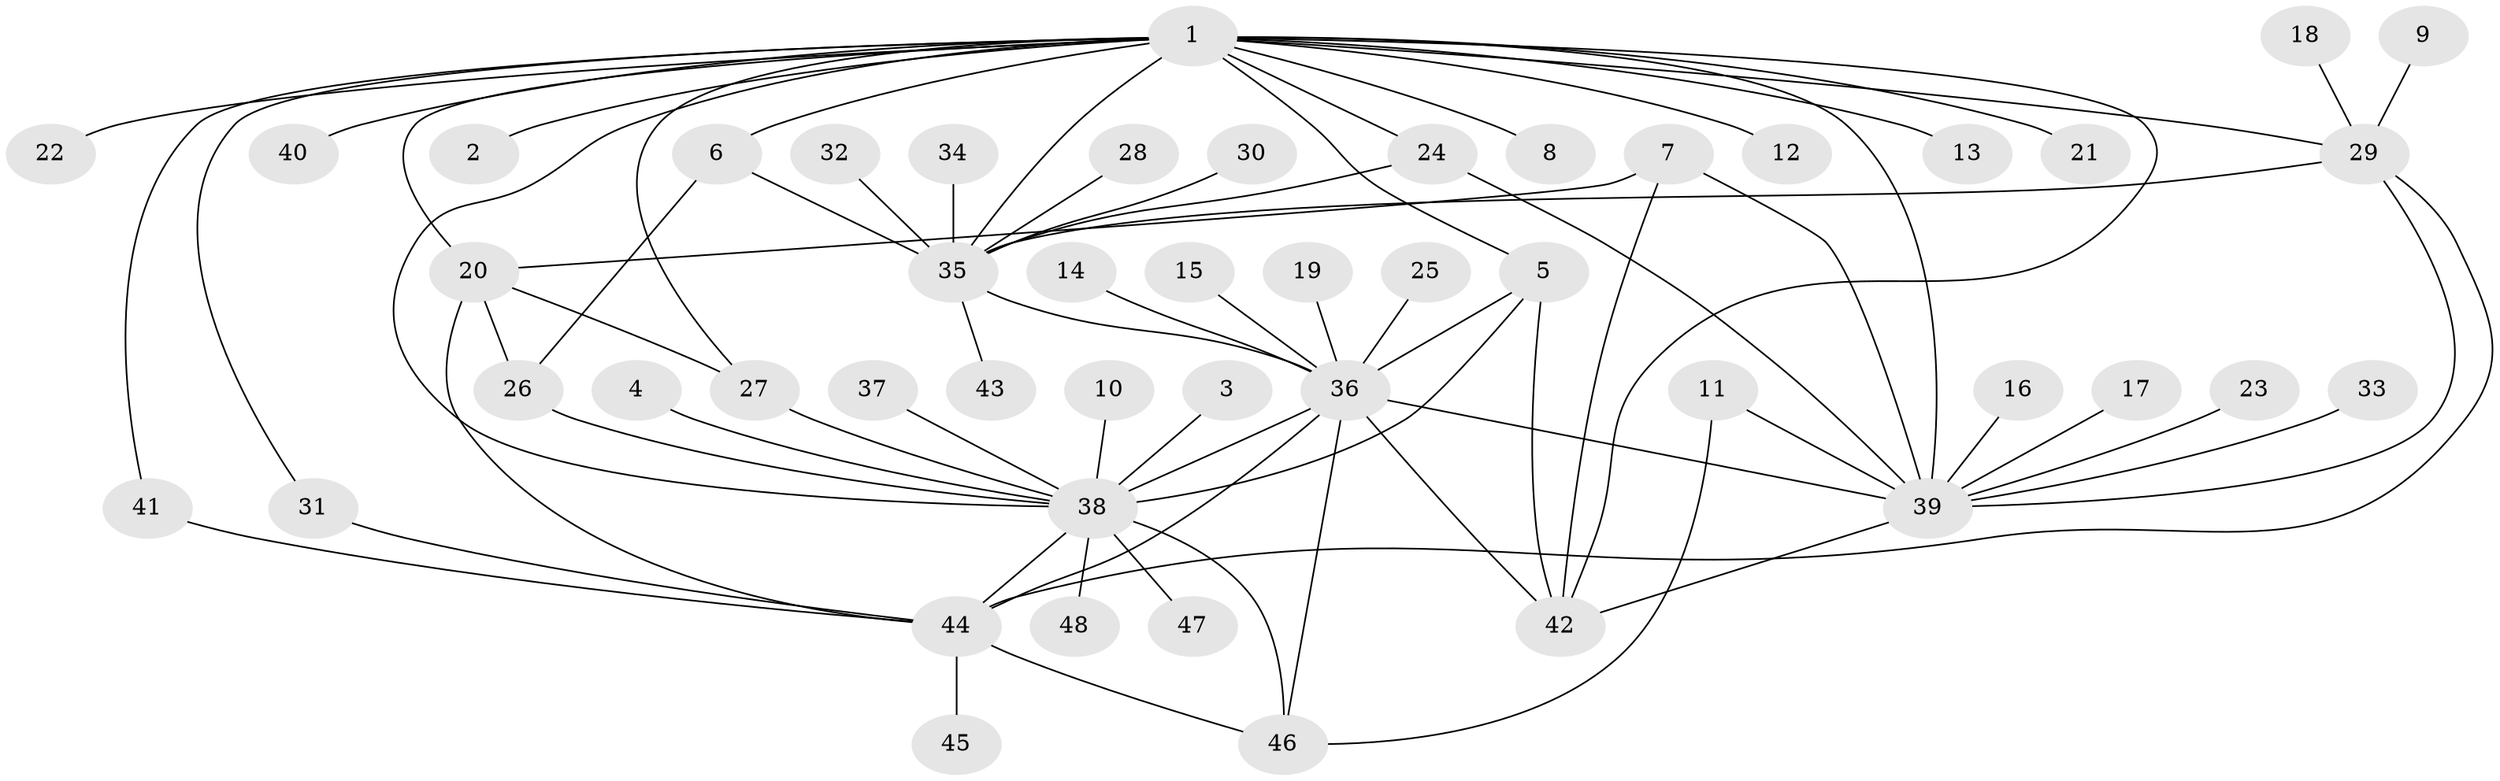 // original degree distribution, {5: 0.01098901098901099, 15: 0.01098901098901099, 13: 0.01098901098901099, 9: 0.01098901098901099, 3: 0.13186813186813187, 4: 0.054945054945054944, 2: 0.2087912087912088, 1: 0.4945054945054945, 8: 0.01098901098901099, 7: 0.02197802197802198, 12: 0.02197802197802198, 11: 0.01098901098901099}
// Generated by graph-tools (version 1.1) at 2025/25/03/09/25 03:25:57]
// undirected, 48 vertices, 73 edges
graph export_dot {
graph [start="1"]
  node [color=gray90,style=filled];
  1;
  2;
  3;
  4;
  5;
  6;
  7;
  8;
  9;
  10;
  11;
  12;
  13;
  14;
  15;
  16;
  17;
  18;
  19;
  20;
  21;
  22;
  23;
  24;
  25;
  26;
  27;
  28;
  29;
  30;
  31;
  32;
  33;
  34;
  35;
  36;
  37;
  38;
  39;
  40;
  41;
  42;
  43;
  44;
  45;
  46;
  47;
  48;
  1 -- 2 [weight=1.0];
  1 -- 5 [weight=1.0];
  1 -- 6 [weight=1.0];
  1 -- 8 [weight=1.0];
  1 -- 12 [weight=1.0];
  1 -- 13 [weight=1.0];
  1 -- 20 [weight=1.0];
  1 -- 21 [weight=2.0];
  1 -- 22 [weight=1.0];
  1 -- 24 [weight=1.0];
  1 -- 27 [weight=1.0];
  1 -- 29 [weight=1.0];
  1 -- 31 [weight=1.0];
  1 -- 35 [weight=1.0];
  1 -- 38 [weight=1.0];
  1 -- 39 [weight=1.0];
  1 -- 40 [weight=1.0];
  1 -- 41 [weight=1.0];
  1 -- 42 [weight=1.0];
  3 -- 38 [weight=1.0];
  4 -- 38 [weight=1.0];
  5 -- 36 [weight=1.0];
  5 -- 38 [weight=1.0];
  5 -- 42 [weight=1.0];
  6 -- 26 [weight=1.0];
  6 -- 35 [weight=1.0];
  7 -- 20 [weight=1.0];
  7 -- 39 [weight=1.0];
  7 -- 42 [weight=1.0];
  9 -- 29 [weight=1.0];
  10 -- 38 [weight=1.0];
  11 -- 39 [weight=1.0];
  11 -- 46 [weight=1.0];
  14 -- 36 [weight=1.0];
  15 -- 36 [weight=1.0];
  16 -- 39 [weight=1.0];
  17 -- 39 [weight=1.0];
  18 -- 29 [weight=1.0];
  19 -- 36 [weight=1.0];
  20 -- 26 [weight=1.0];
  20 -- 27 [weight=1.0];
  20 -- 44 [weight=1.0];
  23 -- 39 [weight=1.0];
  24 -- 35 [weight=1.0];
  24 -- 39 [weight=1.0];
  25 -- 36 [weight=1.0];
  26 -- 38 [weight=1.0];
  27 -- 38 [weight=1.0];
  28 -- 35 [weight=1.0];
  29 -- 35 [weight=1.0];
  29 -- 39 [weight=1.0];
  29 -- 44 [weight=1.0];
  30 -- 35 [weight=1.0];
  31 -- 44 [weight=1.0];
  32 -- 35 [weight=1.0];
  33 -- 39 [weight=1.0];
  34 -- 35 [weight=1.0];
  35 -- 36 [weight=1.0];
  35 -- 43 [weight=1.0];
  36 -- 38 [weight=1.0];
  36 -- 39 [weight=1.0];
  36 -- 42 [weight=1.0];
  36 -- 44 [weight=2.0];
  36 -- 46 [weight=1.0];
  37 -- 38 [weight=1.0];
  38 -- 44 [weight=1.0];
  38 -- 46 [weight=2.0];
  38 -- 47 [weight=1.0];
  38 -- 48 [weight=1.0];
  39 -- 42 [weight=1.0];
  41 -- 44 [weight=1.0];
  44 -- 45 [weight=1.0];
  44 -- 46 [weight=1.0];
}
